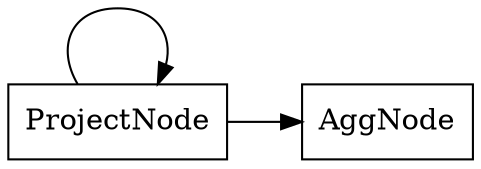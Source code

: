 digraph example1 {
    node [shape=record];
    rankdir=LR;
    splines=polyline;
    nodesep=0.5;
    Node0[label="ProjectNode"];
    Node0 -> Node0;
    Node1[label="AggNode"];
    Node0 -> Node1;
}
